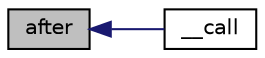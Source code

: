 digraph "after"
{
  edge [fontname="Helvetica",fontsize="10",labelfontname="Helvetica",labelfontsize="10"];
  node [fontname="Helvetica",fontsize="10",shape=record];
  rankdir="LR";
  Node13 [label="after",height=0.2,width=0.4,color="black", fillcolor="grey75", style="filled", fontcolor="black"];
  Node13 -> Node14 [dir="back",color="midnightblue",fontsize="10",style="solid",fontname="Helvetica"];
  Node14 [label="__call",height=0.2,width=0.4,color="black", fillcolor="white", style="filled",URL="$class_zest_1_1_component_1_1_controller_1_1_controller.html#af231e86ad32039b9573ae228db5a29fa"];
}
